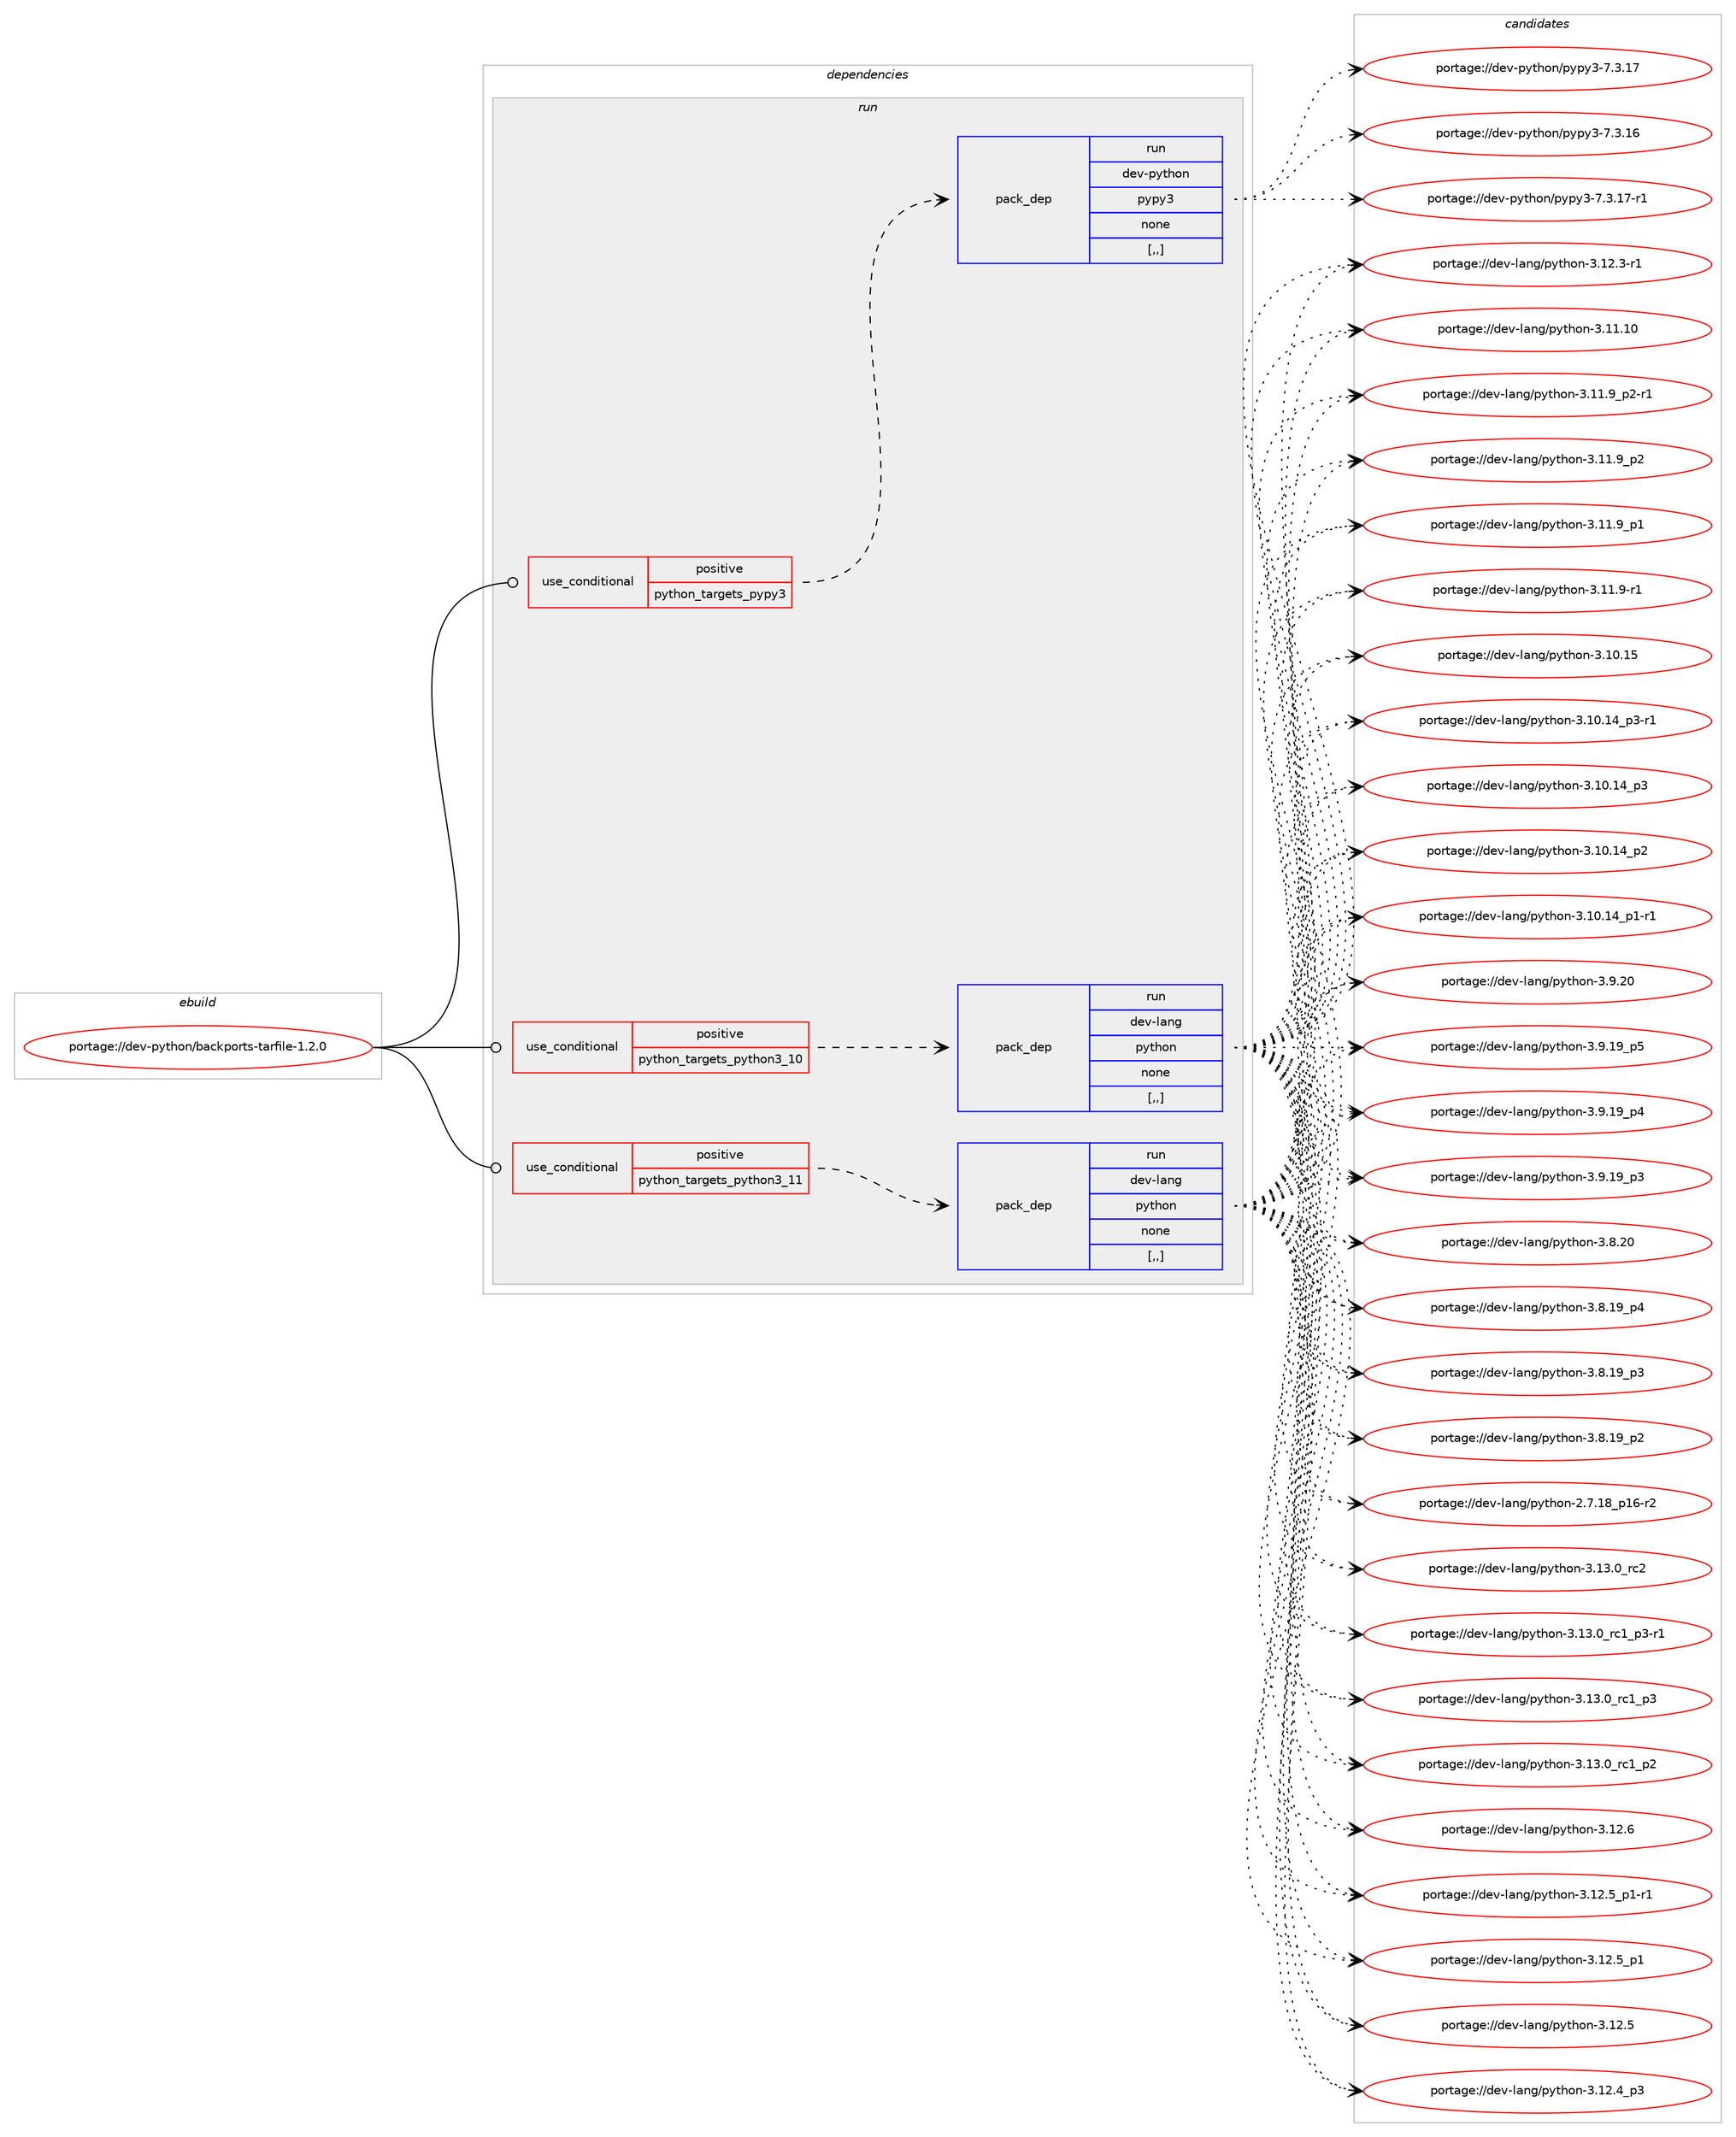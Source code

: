 digraph prolog {

# *************
# Graph options
# *************

newrank=true;
concentrate=true;
compound=true;
graph [rankdir=LR,fontname=Helvetica,fontsize=10,ranksep=1.5];#, ranksep=2.5, nodesep=0.2];
edge  [arrowhead=vee];
node  [fontname=Helvetica,fontsize=10];

# **********
# The ebuild
# **********

subgraph cluster_leftcol {
color=gray;
label=<<i>ebuild</i>>;
id [label="portage://dev-python/backports-tarfile-1.2.0", color=red, width=4, href="../dev-python/backports-tarfile-1.2.0.svg"];
}

# ****************
# The dependencies
# ****************

subgraph cluster_midcol {
color=gray;
label=<<i>dependencies</i>>;
subgraph cluster_compile {
fillcolor="#eeeeee";
style=filled;
label=<<i>compile</i>>;
}
subgraph cluster_compileandrun {
fillcolor="#eeeeee";
style=filled;
label=<<i>compile and run</i>>;
}
subgraph cluster_run {
fillcolor="#eeeeee";
style=filled;
label=<<i>run</i>>;
subgraph cond161434 {
dependency636735 [label=<<TABLE BORDER="0" CELLBORDER="1" CELLSPACING="0" CELLPADDING="4"><TR><TD ROWSPAN="3" CELLPADDING="10">use_conditional</TD></TR><TR><TD>positive</TD></TR><TR><TD>python_targets_pypy3</TD></TR></TABLE>>, shape=none, color=red];
subgraph pack470487 {
dependency636736 [label=<<TABLE BORDER="0" CELLBORDER="1" CELLSPACING="0" CELLPADDING="4" WIDTH="220"><TR><TD ROWSPAN="6" CELLPADDING="30">pack_dep</TD></TR><TR><TD WIDTH="110">run</TD></TR><TR><TD>dev-python</TD></TR><TR><TD>pypy3</TD></TR><TR><TD>none</TD></TR><TR><TD>[,,]</TD></TR></TABLE>>, shape=none, color=blue];
}
dependency636735:e -> dependency636736:w [weight=20,style="dashed",arrowhead="vee"];
}
id:e -> dependency636735:w [weight=20,style="solid",arrowhead="odot"];
subgraph cond161435 {
dependency636737 [label=<<TABLE BORDER="0" CELLBORDER="1" CELLSPACING="0" CELLPADDING="4"><TR><TD ROWSPAN="3" CELLPADDING="10">use_conditional</TD></TR><TR><TD>positive</TD></TR><TR><TD>python_targets_python3_10</TD></TR></TABLE>>, shape=none, color=red];
subgraph pack470488 {
dependency636738 [label=<<TABLE BORDER="0" CELLBORDER="1" CELLSPACING="0" CELLPADDING="4" WIDTH="220"><TR><TD ROWSPAN="6" CELLPADDING="30">pack_dep</TD></TR><TR><TD WIDTH="110">run</TD></TR><TR><TD>dev-lang</TD></TR><TR><TD>python</TD></TR><TR><TD>none</TD></TR><TR><TD>[,,]</TD></TR></TABLE>>, shape=none, color=blue];
}
dependency636737:e -> dependency636738:w [weight=20,style="dashed",arrowhead="vee"];
}
id:e -> dependency636737:w [weight=20,style="solid",arrowhead="odot"];
subgraph cond161436 {
dependency636739 [label=<<TABLE BORDER="0" CELLBORDER="1" CELLSPACING="0" CELLPADDING="4"><TR><TD ROWSPAN="3" CELLPADDING="10">use_conditional</TD></TR><TR><TD>positive</TD></TR><TR><TD>python_targets_python3_11</TD></TR></TABLE>>, shape=none, color=red];
subgraph pack470489 {
dependency636740 [label=<<TABLE BORDER="0" CELLBORDER="1" CELLSPACING="0" CELLPADDING="4" WIDTH="220"><TR><TD ROWSPAN="6" CELLPADDING="30">pack_dep</TD></TR><TR><TD WIDTH="110">run</TD></TR><TR><TD>dev-lang</TD></TR><TR><TD>python</TD></TR><TR><TD>none</TD></TR><TR><TD>[,,]</TD></TR></TABLE>>, shape=none, color=blue];
}
dependency636739:e -> dependency636740:w [weight=20,style="dashed",arrowhead="vee"];
}
id:e -> dependency636739:w [weight=20,style="solid",arrowhead="odot"];
}
}

# **************
# The candidates
# **************

subgraph cluster_choices {
rank=same;
color=gray;
label=<<i>candidates</i>>;

subgraph choice470487 {
color=black;
nodesep=1;
choice100101118451121211161041111104711212111212151455546514649554511449 [label="portage://dev-python/pypy3-7.3.17-r1", color=red, width=4,href="../dev-python/pypy3-7.3.17-r1.svg"];
choice10010111845112121116104111110471121211121215145554651464955 [label="portage://dev-python/pypy3-7.3.17", color=red, width=4,href="../dev-python/pypy3-7.3.17.svg"];
choice10010111845112121116104111110471121211121215145554651464954 [label="portage://dev-python/pypy3-7.3.16", color=red, width=4,href="../dev-python/pypy3-7.3.16.svg"];
dependency636736:e -> choice100101118451121211161041111104711212111212151455546514649554511449:w [style=dotted,weight="100"];
dependency636736:e -> choice10010111845112121116104111110471121211121215145554651464955:w [style=dotted,weight="100"];
dependency636736:e -> choice10010111845112121116104111110471121211121215145554651464954:w [style=dotted,weight="100"];
}
subgraph choice470488 {
color=black;
nodesep=1;
choice10010111845108971101034711212111610411111045514649514648951149950 [label="portage://dev-lang/python-3.13.0_rc2", color=red, width=4,href="../dev-lang/python-3.13.0_rc2.svg"];
choice1001011184510897110103471121211161041111104551464951464895114994995112514511449 [label="portage://dev-lang/python-3.13.0_rc1_p3-r1", color=red, width=4,href="../dev-lang/python-3.13.0_rc1_p3-r1.svg"];
choice100101118451089711010347112121116104111110455146495146489511499499511251 [label="portage://dev-lang/python-3.13.0_rc1_p3", color=red, width=4,href="../dev-lang/python-3.13.0_rc1_p3.svg"];
choice100101118451089711010347112121116104111110455146495146489511499499511250 [label="portage://dev-lang/python-3.13.0_rc1_p2", color=red, width=4,href="../dev-lang/python-3.13.0_rc1_p2.svg"];
choice10010111845108971101034711212111610411111045514649504654 [label="portage://dev-lang/python-3.12.6", color=red, width=4,href="../dev-lang/python-3.12.6.svg"];
choice1001011184510897110103471121211161041111104551464950465395112494511449 [label="portage://dev-lang/python-3.12.5_p1-r1", color=red, width=4,href="../dev-lang/python-3.12.5_p1-r1.svg"];
choice100101118451089711010347112121116104111110455146495046539511249 [label="portage://dev-lang/python-3.12.5_p1", color=red, width=4,href="../dev-lang/python-3.12.5_p1.svg"];
choice10010111845108971101034711212111610411111045514649504653 [label="portage://dev-lang/python-3.12.5", color=red, width=4,href="../dev-lang/python-3.12.5.svg"];
choice100101118451089711010347112121116104111110455146495046529511251 [label="portage://dev-lang/python-3.12.4_p3", color=red, width=4,href="../dev-lang/python-3.12.4_p3.svg"];
choice100101118451089711010347112121116104111110455146495046514511449 [label="portage://dev-lang/python-3.12.3-r1", color=red, width=4,href="../dev-lang/python-3.12.3-r1.svg"];
choice1001011184510897110103471121211161041111104551464949464948 [label="portage://dev-lang/python-3.11.10", color=red, width=4,href="../dev-lang/python-3.11.10.svg"];
choice1001011184510897110103471121211161041111104551464949465795112504511449 [label="portage://dev-lang/python-3.11.9_p2-r1", color=red, width=4,href="../dev-lang/python-3.11.9_p2-r1.svg"];
choice100101118451089711010347112121116104111110455146494946579511250 [label="portage://dev-lang/python-3.11.9_p2", color=red, width=4,href="../dev-lang/python-3.11.9_p2.svg"];
choice100101118451089711010347112121116104111110455146494946579511249 [label="portage://dev-lang/python-3.11.9_p1", color=red, width=4,href="../dev-lang/python-3.11.9_p1.svg"];
choice100101118451089711010347112121116104111110455146494946574511449 [label="portage://dev-lang/python-3.11.9-r1", color=red, width=4,href="../dev-lang/python-3.11.9-r1.svg"];
choice1001011184510897110103471121211161041111104551464948464953 [label="portage://dev-lang/python-3.10.15", color=red, width=4,href="../dev-lang/python-3.10.15.svg"];
choice100101118451089711010347112121116104111110455146494846495295112514511449 [label="portage://dev-lang/python-3.10.14_p3-r1", color=red, width=4,href="../dev-lang/python-3.10.14_p3-r1.svg"];
choice10010111845108971101034711212111610411111045514649484649529511251 [label="portage://dev-lang/python-3.10.14_p3", color=red, width=4,href="../dev-lang/python-3.10.14_p3.svg"];
choice10010111845108971101034711212111610411111045514649484649529511250 [label="portage://dev-lang/python-3.10.14_p2", color=red, width=4,href="../dev-lang/python-3.10.14_p2.svg"];
choice100101118451089711010347112121116104111110455146494846495295112494511449 [label="portage://dev-lang/python-3.10.14_p1-r1", color=red, width=4,href="../dev-lang/python-3.10.14_p1-r1.svg"];
choice10010111845108971101034711212111610411111045514657465048 [label="portage://dev-lang/python-3.9.20", color=red, width=4,href="../dev-lang/python-3.9.20.svg"];
choice100101118451089711010347112121116104111110455146574649579511253 [label="portage://dev-lang/python-3.9.19_p5", color=red, width=4,href="../dev-lang/python-3.9.19_p5.svg"];
choice100101118451089711010347112121116104111110455146574649579511252 [label="portage://dev-lang/python-3.9.19_p4", color=red, width=4,href="../dev-lang/python-3.9.19_p4.svg"];
choice100101118451089711010347112121116104111110455146574649579511251 [label="portage://dev-lang/python-3.9.19_p3", color=red, width=4,href="../dev-lang/python-3.9.19_p3.svg"];
choice10010111845108971101034711212111610411111045514656465048 [label="portage://dev-lang/python-3.8.20", color=red, width=4,href="../dev-lang/python-3.8.20.svg"];
choice100101118451089711010347112121116104111110455146564649579511252 [label="portage://dev-lang/python-3.8.19_p4", color=red, width=4,href="../dev-lang/python-3.8.19_p4.svg"];
choice100101118451089711010347112121116104111110455146564649579511251 [label="portage://dev-lang/python-3.8.19_p3", color=red, width=4,href="../dev-lang/python-3.8.19_p3.svg"];
choice100101118451089711010347112121116104111110455146564649579511250 [label="portage://dev-lang/python-3.8.19_p2", color=red, width=4,href="../dev-lang/python-3.8.19_p2.svg"];
choice100101118451089711010347112121116104111110455046554649569511249544511450 [label="portage://dev-lang/python-2.7.18_p16-r2", color=red, width=4,href="../dev-lang/python-2.7.18_p16-r2.svg"];
dependency636738:e -> choice10010111845108971101034711212111610411111045514649514648951149950:w [style=dotted,weight="100"];
dependency636738:e -> choice1001011184510897110103471121211161041111104551464951464895114994995112514511449:w [style=dotted,weight="100"];
dependency636738:e -> choice100101118451089711010347112121116104111110455146495146489511499499511251:w [style=dotted,weight="100"];
dependency636738:e -> choice100101118451089711010347112121116104111110455146495146489511499499511250:w [style=dotted,weight="100"];
dependency636738:e -> choice10010111845108971101034711212111610411111045514649504654:w [style=dotted,weight="100"];
dependency636738:e -> choice1001011184510897110103471121211161041111104551464950465395112494511449:w [style=dotted,weight="100"];
dependency636738:e -> choice100101118451089711010347112121116104111110455146495046539511249:w [style=dotted,weight="100"];
dependency636738:e -> choice10010111845108971101034711212111610411111045514649504653:w [style=dotted,weight="100"];
dependency636738:e -> choice100101118451089711010347112121116104111110455146495046529511251:w [style=dotted,weight="100"];
dependency636738:e -> choice100101118451089711010347112121116104111110455146495046514511449:w [style=dotted,weight="100"];
dependency636738:e -> choice1001011184510897110103471121211161041111104551464949464948:w [style=dotted,weight="100"];
dependency636738:e -> choice1001011184510897110103471121211161041111104551464949465795112504511449:w [style=dotted,weight="100"];
dependency636738:e -> choice100101118451089711010347112121116104111110455146494946579511250:w [style=dotted,weight="100"];
dependency636738:e -> choice100101118451089711010347112121116104111110455146494946579511249:w [style=dotted,weight="100"];
dependency636738:e -> choice100101118451089711010347112121116104111110455146494946574511449:w [style=dotted,weight="100"];
dependency636738:e -> choice1001011184510897110103471121211161041111104551464948464953:w [style=dotted,weight="100"];
dependency636738:e -> choice100101118451089711010347112121116104111110455146494846495295112514511449:w [style=dotted,weight="100"];
dependency636738:e -> choice10010111845108971101034711212111610411111045514649484649529511251:w [style=dotted,weight="100"];
dependency636738:e -> choice10010111845108971101034711212111610411111045514649484649529511250:w [style=dotted,weight="100"];
dependency636738:e -> choice100101118451089711010347112121116104111110455146494846495295112494511449:w [style=dotted,weight="100"];
dependency636738:e -> choice10010111845108971101034711212111610411111045514657465048:w [style=dotted,weight="100"];
dependency636738:e -> choice100101118451089711010347112121116104111110455146574649579511253:w [style=dotted,weight="100"];
dependency636738:e -> choice100101118451089711010347112121116104111110455146574649579511252:w [style=dotted,weight="100"];
dependency636738:e -> choice100101118451089711010347112121116104111110455146574649579511251:w [style=dotted,weight="100"];
dependency636738:e -> choice10010111845108971101034711212111610411111045514656465048:w [style=dotted,weight="100"];
dependency636738:e -> choice100101118451089711010347112121116104111110455146564649579511252:w [style=dotted,weight="100"];
dependency636738:e -> choice100101118451089711010347112121116104111110455146564649579511251:w [style=dotted,weight="100"];
dependency636738:e -> choice100101118451089711010347112121116104111110455146564649579511250:w [style=dotted,weight="100"];
dependency636738:e -> choice100101118451089711010347112121116104111110455046554649569511249544511450:w [style=dotted,weight="100"];
}
subgraph choice470489 {
color=black;
nodesep=1;
choice10010111845108971101034711212111610411111045514649514648951149950 [label="portage://dev-lang/python-3.13.0_rc2", color=red, width=4,href="../dev-lang/python-3.13.0_rc2.svg"];
choice1001011184510897110103471121211161041111104551464951464895114994995112514511449 [label="portage://dev-lang/python-3.13.0_rc1_p3-r1", color=red, width=4,href="../dev-lang/python-3.13.0_rc1_p3-r1.svg"];
choice100101118451089711010347112121116104111110455146495146489511499499511251 [label="portage://dev-lang/python-3.13.0_rc1_p3", color=red, width=4,href="../dev-lang/python-3.13.0_rc1_p3.svg"];
choice100101118451089711010347112121116104111110455146495146489511499499511250 [label="portage://dev-lang/python-3.13.0_rc1_p2", color=red, width=4,href="../dev-lang/python-3.13.0_rc1_p2.svg"];
choice10010111845108971101034711212111610411111045514649504654 [label="portage://dev-lang/python-3.12.6", color=red, width=4,href="../dev-lang/python-3.12.6.svg"];
choice1001011184510897110103471121211161041111104551464950465395112494511449 [label="portage://dev-lang/python-3.12.5_p1-r1", color=red, width=4,href="../dev-lang/python-3.12.5_p1-r1.svg"];
choice100101118451089711010347112121116104111110455146495046539511249 [label="portage://dev-lang/python-3.12.5_p1", color=red, width=4,href="../dev-lang/python-3.12.5_p1.svg"];
choice10010111845108971101034711212111610411111045514649504653 [label="portage://dev-lang/python-3.12.5", color=red, width=4,href="../dev-lang/python-3.12.5.svg"];
choice100101118451089711010347112121116104111110455146495046529511251 [label="portage://dev-lang/python-3.12.4_p3", color=red, width=4,href="../dev-lang/python-3.12.4_p3.svg"];
choice100101118451089711010347112121116104111110455146495046514511449 [label="portage://dev-lang/python-3.12.3-r1", color=red, width=4,href="../dev-lang/python-3.12.3-r1.svg"];
choice1001011184510897110103471121211161041111104551464949464948 [label="portage://dev-lang/python-3.11.10", color=red, width=4,href="../dev-lang/python-3.11.10.svg"];
choice1001011184510897110103471121211161041111104551464949465795112504511449 [label="portage://dev-lang/python-3.11.9_p2-r1", color=red, width=4,href="../dev-lang/python-3.11.9_p2-r1.svg"];
choice100101118451089711010347112121116104111110455146494946579511250 [label="portage://dev-lang/python-3.11.9_p2", color=red, width=4,href="../dev-lang/python-3.11.9_p2.svg"];
choice100101118451089711010347112121116104111110455146494946579511249 [label="portage://dev-lang/python-3.11.9_p1", color=red, width=4,href="../dev-lang/python-3.11.9_p1.svg"];
choice100101118451089711010347112121116104111110455146494946574511449 [label="portage://dev-lang/python-3.11.9-r1", color=red, width=4,href="../dev-lang/python-3.11.9-r1.svg"];
choice1001011184510897110103471121211161041111104551464948464953 [label="portage://dev-lang/python-3.10.15", color=red, width=4,href="../dev-lang/python-3.10.15.svg"];
choice100101118451089711010347112121116104111110455146494846495295112514511449 [label="portage://dev-lang/python-3.10.14_p3-r1", color=red, width=4,href="../dev-lang/python-3.10.14_p3-r1.svg"];
choice10010111845108971101034711212111610411111045514649484649529511251 [label="portage://dev-lang/python-3.10.14_p3", color=red, width=4,href="../dev-lang/python-3.10.14_p3.svg"];
choice10010111845108971101034711212111610411111045514649484649529511250 [label="portage://dev-lang/python-3.10.14_p2", color=red, width=4,href="../dev-lang/python-3.10.14_p2.svg"];
choice100101118451089711010347112121116104111110455146494846495295112494511449 [label="portage://dev-lang/python-3.10.14_p1-r1", color=red, width=4,href="../dev-lang/python-3.10.14_p1-r1.svg"];
choice10010111845108971101034711212111610411111045514657465048 [label="portage://dev-lang/python-3.9.20", color=red, width=4,href="../dev-lang/python-3.9.20.svg"];
choice100101118451089711010347112121116104111110455146574649579511253 [label="portage://dev-lang/python-3.9.19_p5", color=red, width=4,href="../dev-lang/python-3.9.19_p5.svg"];
choice100101118451089711010347112121116104111110455146574649579511252 [label="portage://dev-lang/python-3.9.19_p4", color=red, width=4,href="../dev-lang/python-3.9.19_p4.svg"];
choice100101118451089711010347112121116104111110455146574649579511251 [label="portage://dev-lang/python-3.9.19_p3", color=red, width=4,href="../dev-lang/python-3.9.19_p3.svg"];
choice10010111845108971101034711212111610411111045514656465048 [label="portage://dev-lang/python-3.8.20", color=red, width=4,href="../dev-lang/python-3.8.20.svg"];
choice100101118451089711010347112121116104111110455146564649579511252 [label="portage://dev-lang/python-3.8.19_p4", color=red, width=4,href="../dev-lang/python-3.8.19_p4.svg"];
choice100101118451089711010347112121116104111110455146564649579511251 [label="portage://dev-lang/python-3.8.19_p3", color=red, width=4,href="../dev-lang/python-3.8.19_p3.svg"];
choice100101118451089711010347112121116104111110455146564649579511250 [label="portage://dev-lang/python-3.8.19_p2", color=red, width=4,href="../dev-lang/python-3.8.19_p2.svg"];
choice100101118451089711010347112121116104111110455046554649569511249544511450 [label="portage://dev-lang/python-2.7.18_p16-r2", color=red, width=4,href="../dev-lang/python-2.7.18_p16-r2.svg"];
dependency636740:e -> choice10010111845108971101034711212111610411111045514649514648951149950:w [style=dotted,weight="100"];
dependency636740:e -> choice1001011184510897110103471121211161041111104551464951464895114994995112514511449:w [style=dotted,weight="100"];
dependency636740:e -> choice100101118451089711010347112121116104111110455146495146489511499499511251:w [style=dotted,weight="100"];
dependency636740:e -> choice100101118451089711010347112121116104111110455146495146489511499499511250:w [style=dotted,weight="100"];
dependency636740:e -> choice10010111845108971101034711212111610411111045514649504654:w [style=dotted,weight="100"];
dependency636740:e -> choice1001011184510897110103471121211161041111104551464950465395112494511449:w [style=dotted,weight="100"];
dependency636740:e -> choice100101118451089711010347112121116104111110455146495046539511249:w [style=dotted,weight="100"];
dependency636740:e -> choice10010111845108971101034711212111610411111045514649504653:w [style=dotted,weight="100"];
dependency636740:e -> choice100101118451089711010347112121116104111110455146495046529511251:w [style=dotted,weight="100"];
dependency636740:e -> choice100101118451089711010347112121116104111110455146495046514511449:w [style=dotted,weight="100"];
dependency636740:e -> choice1001011184510897110103471121211161041111104551464949464948:w [style=dotted,weight="100"];
dependency636740:e -> choice1001011184510897110103471121211161041111104551464949465795112504511449:w [style=dotted,weight="100"];
dependency636740:e -> choice100101118451089711010347112121116104111110455146494946579511250:w [style=dotted,weight="100"];
dependency636740:e -> choice100101118451089711010347112121116104111110455146494946579511249:w [style=dotted,weight="100"];
dependency636740:e -> choice100101118451089711010347112121116104111110455146494946574511449:w [style=dotted,weight="100"];
dependency636740:e -> choice1001011184510897110103471121211161041111104551464948464953:w [style=dotted,weight="100"];
dependency636740:e -> choice100101118451089711010347112121116104111110455146494846495295112514511449:w [style=dotted,weight="100"];
dependency636740:e -> choice10010111845108971101034711212111610411111045514649484649529511251:w [style=dotted,weight="100"];
dependency636740:e -> choice10010111845108971101034711212111610411111045514649484649529511250:w [style=dotted,weight="100"];
dependency636740:e -> choice100101118451089711010347112121116104111110455146494846495295112494511449:w [style=dotted,weight="100"];
dependency636740:e -> choice10010111845108971101034711212111610411111045514657465048:w [style=dotted,weight="100"];
dependency636740:e -> choice100101118451089711010347112121116104111110455146574649579511253:w [style=dotted,weight="100"];
dependency636740:e -> choice100101118451089711010347112121116104111110455146574649579511252:w [style=dotted,weight="100"];
dependency636740:e -> choice100101118451089711010347112121116104111110455146574649579511251:w [style=dotted,weight="100"];
dependency636740:e -> choice10010111845108971101034711212111610411111045514656465048:w [style=dotted,weight="100"];
dependency636740:e -> choice100101118451089711010347112121116104111110455146564649579511252:w [style=dotted,weight="100"];
dependency636740:e -> choice100101118451089711010347112121116104111110455146564649579511251:w [style=dotted,weight="100"];
dependency636740:e -> choice100101118451089711010347112121116104111110455146564649579511250:w [style=dotted,weight="100"];
dependency636740:e -> choice100101118451089711010347112121116104111110455046554649569511249544511450:w [style=dotted,weight="100"];
}
}

}
